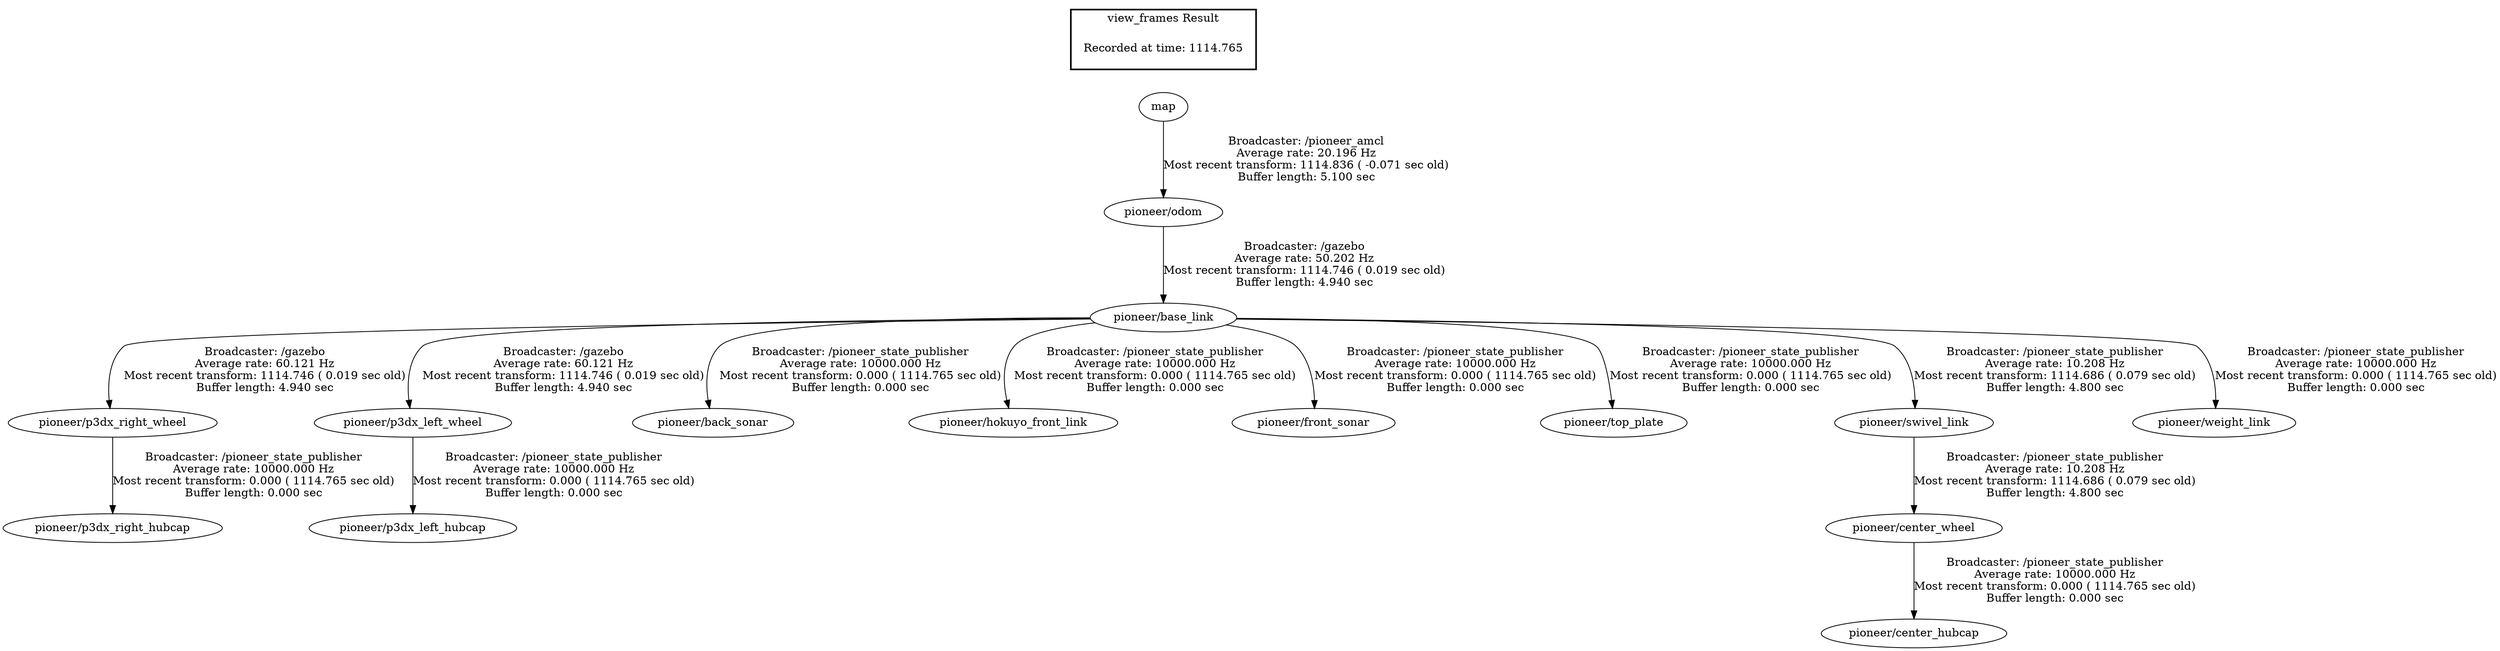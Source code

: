 digraph G {
"pioneer/odom" -> "pioneer/base_link"[label="Broadcaster: /gazebo\nAverage rate: 50.202 Hz\nMost recent transform: 1114.746 ( 0.019 sec old)\nBuffer length: 4.940 sec\n"];
"map" -> "pioneer/odom"[label="Broadcaster: /pioneer_amcl\nAverage rate: 20.196 Hz\nMost recent transform: 1114.836 ( -0.071 sec old)\nBuffer length: 5.100 sec\n"];
"pioneer/base_link" -> "pioneer/p3dx_right_wheel"[label="Broadcaster: /gazebo\nAverage rate: 60.121 Hz\nMost recent transform: 1114.746 ( 0.019 sec old)\nBuffer length: 4.940 sec\n"];
"pioneer/base_link" -> "pioneer/p3dx_left_wheel"[label="Broadcaster: /gazebo\nAverage rate: 60.121 Hz\nMost recent transform: 1114.746 ( 0.019 sec old)\nBuffer length: 4.940 sec\n"];
"pioneer/base_link" -> "pioneer/back_sonar"[label="Broadcaster: /pioneer_state_publisher\nAverage rate: 10000.000 Hz\nMost recent transform: 0.000 ( 1114.765 sec old)\nBuffer length: 0.000 sec\n"];
"pioneer/base_link" -> "pioneer/hokuyo_front_link"[label="Broadcaster: /pioneer_state_publisher\nAverage rate: 10000.000 Hz\nMost recent transform: 0.000 ( 1114.765 sec old)\nBuffer length: 0.000 sec\n"];
"pioneer/base_link" -> "pioneer/front_sonar"[label="Broadcaster: /pioneer_state_publisher\nAverage rate: 10000.000 Hz\nMost recent transform: 0.000 ( 1114.765 sec old)\nBuffer length: 0.000 sec\n"];
"pioneer/p3dx_left_wheel" -> "pioneer/p3dx_left_hubcap"[label="Broadcaster: /pioneer_state_publisher\nAverage rate: 10000.000 Hz\nMost recent transform: 0.000 ( 1114.765 sec old)\nBuffer length: 0.000 sec\n"];
"pioneer/p3dx_right_wheel" -> "pioneer/p3dx_right_hubcap"[label="Broadcaster: /pioneer_state_publisher\nAverage rate: 10000.000 Hz\nMost recent transform: 0.000 ( 1114.765 sec old)\nBuffer length: 0.000 sec\n"];
"pioneer/base_link" -> "pioneer/top_plate"[label="Broadcaster: /pioneer_state_publisher\nAverage rate: 10000.000 Hz\nMost recent transform: 0.000 ( 1114.765 sec old)\nBuffer length: 0.000 sec\n"];
"pioneer/center_wheel" -> "pioneer/center_hubcap"[label="Broadcaster: /pioneer_state_publisher\nAverage rate: 10000.000 Hz\nMost recent transform: 0.000 ( 1114.765 sec old)\nBuffer length: 0.000 sec\n"];
"pioneer/swivel_link" -> "pioneer/center_wheel"[label="Broadcaster: /pioneer_state_publisher\nAverage rate: 10.208 Hz\nMost recent transform: 1114.686 ( 0.079 sec old)\nBuffer length: 4.800 sec\n"];
"pioneer/base_link" -> "pioneer/weight_link"[label="Broadcaster: /pioneer_state_publisher\nAverage rate: 10000.000 Hz\nMost recent transform: 0.000 ( 1114.765 sec old)\nBuffer length: 0.000 sec\n"];
"pioneer/base_link" -> "pioneer/swivel_link"[label="Broadcaster: /pioneer_state_publisher\nAverage rate: 10.208 Hz\nMost recent transform: 1114.686 ( 0.079 sec old)\nBuffer length: 4.800 sec\n"];
edge [style=invis];
 subgraph cluster_legend { style=bold; color=black; label ="view_frames Result";
"Recorded at time: 1114.765"[ shape=plaintext ] ;
 }->"map";
}